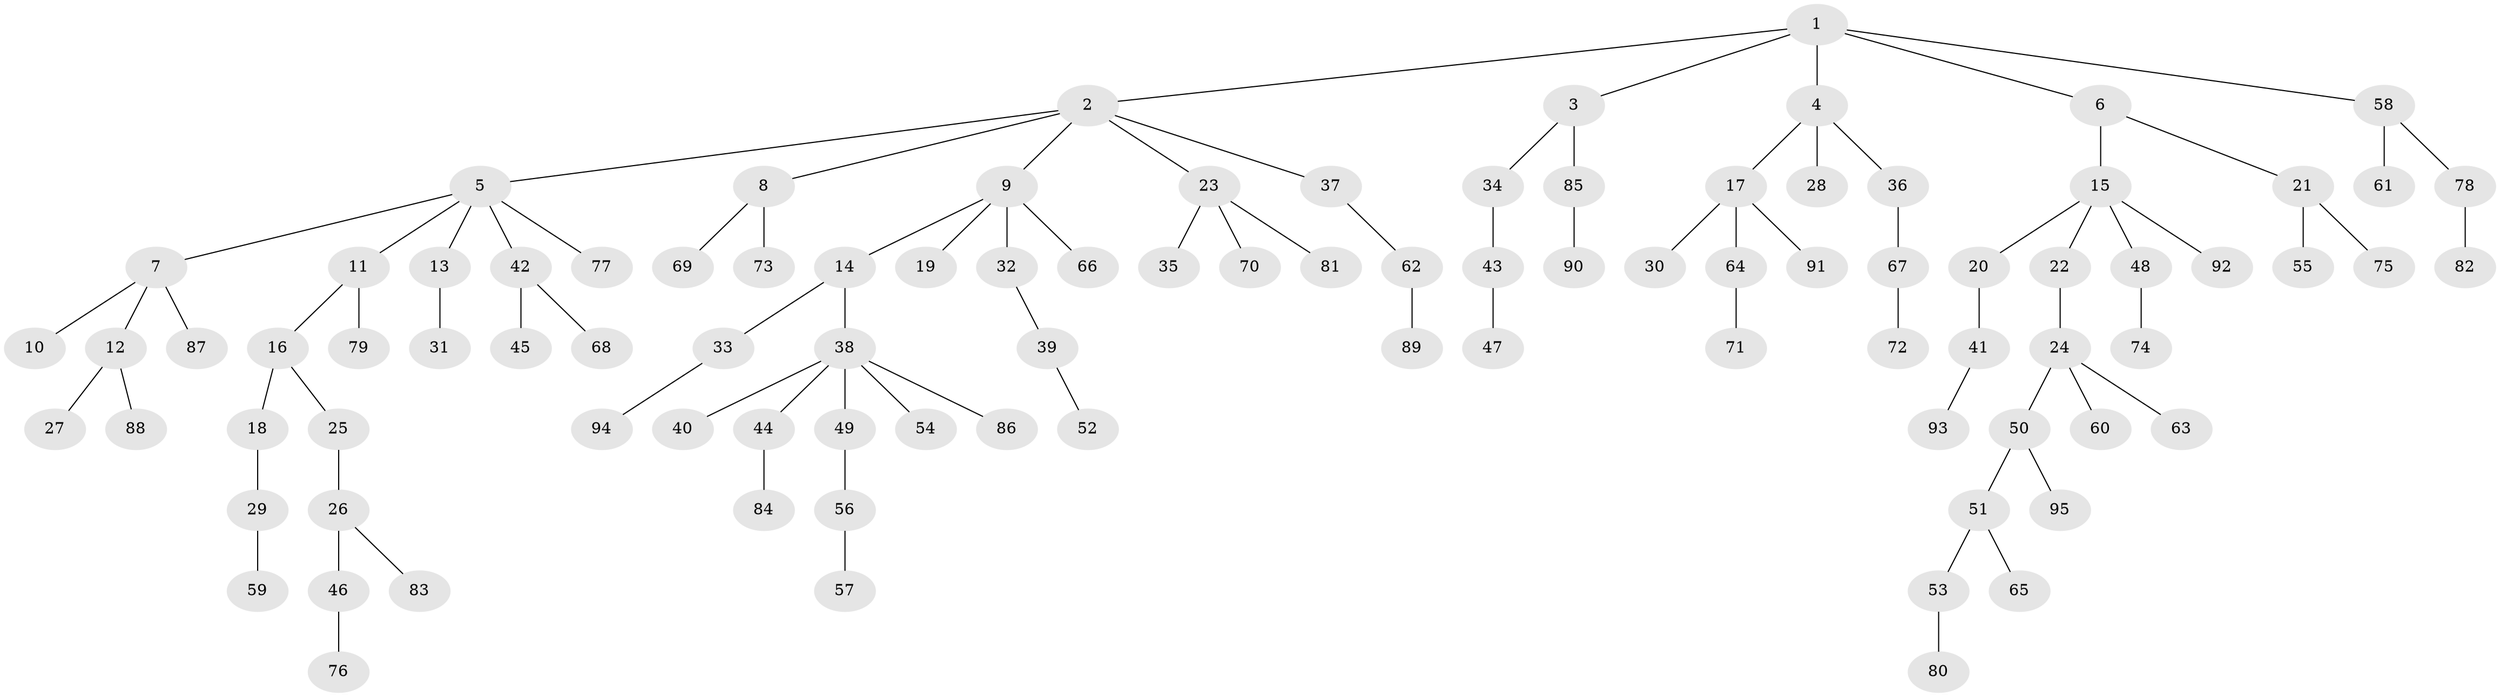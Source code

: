 // coarse degree distribution, {6: 0.034482758620689655, 4: 0.10344827586206896, 2: 0.3103448275862069, 3: 0.06896551724137931, 1: 0.4827586206896552}
// Generated by graph-tools (version 1.1) at 2025/51/03/04/25 22:51:55]
// undirected, 95 vertices, 94 edges
graph export_dot {
  node [color=gray90,style=filled];
  1;
  2;
  3;
  4;
  5;
  6;
  7;
  8;
  9;
  10;
  11;
  12;
  13;
  14;
  15;
  16;
  17;
  18;
  19;
  20;
  21;
  22;
  23;
  24;
  25;
  26;
  27;
  28;
  29;
  30;
  31;
  32;
  33;
  34;
  35;
  36;
  37;
  38;
  39;
  40;
  41;
  42;
  43;
  44;
  45;
  46;
  47;
  48;
  49;
  50;
  51;
  52;
  53;
  54;
  55;
  56;
  57;
  58;
  59;
  60;
  61;
  62;
  63;
  64;
  65;
  66;
  67;
  68;
  69;
  70;
  71;
  72;
  73;
  74;
  75;
  76;
  77;
  78;
  79;
  80;
  81;
  82;
  83;
  84;
  85;
  86;
  87;
  88;
  89;
  90;
  91;
  92;
  93;
  94;
  95;
  1 -- 2;
  1 -- 3;
  1 -- 4;
  1 -- 6;
  1 -- 58;
  2 -- 5;
  2 -- 8;
  2 -- 9;
  2 -- 23;
  2 -- 37;
  3 -- 34;
  3 -- 85;
  4 -- 17;
  4 -- 28;
  4 -- 36;
  5 -- 7;
  5 -- 11;
  5 -- 13;
  5 -- 42;
  5 -- 77;
  6 -- 15;
  6 -- 21;
  7 -- 10;
  7 -- 12;
  7 -- 87;
  8 -- 69;
  8 -- 73;
  9 -- 14;
  9 -- 19;
  9 -- 32;
  9 -- 66;
  11 -- 16;
  11 -- 79;
  12 -- 27;
  12 -- 88;
  13 -- 31;
  14 -- 33;
  14 -- 38;
  15 -- 20;
  15 -- 22;
  15 -- 48;
  15 -- 92;
  16 -- 18;
  16 -- 25;
  17 -- 30;
  17 -- 64;
  17 -- 91;
  18 -- 29;
  20 -- 41;
  21 -- 55;
  21 -- 75;
  22 -- 24;
  23 -- 35;
  23 -- 70;
  23 -- 81;
  24 -- 50;
  24 -- 60;
  24 -- 63;
  25 -- 26;
  26 -- 46;
  26 -- 83;
  29 -- 59;
  32 -- 39;
  33 -- 94;
  34 -- 43;
  36 -- 67;
  37 -- 62;
  38 -- 40;
  38 -- 44;
  38 -- 49;
  38 -- 54;
  38 -- 86;
  39 -- 52;
  41 -- 93;
  42 -- 45;
  42 -- 68;
  43 -- 47;
  44 -- 84;
  46 -- 76;
  48 -- 74;
  49 -- 56;
  50 -- 51;
  50 -- 95;
  51 -- 53;
  51 -- 65;
  53 -- 80;
  56 -- 57;
  58 -- 61;
  58 -- 78;
  62 -- 89;
  64 -- 71;
  67 -- 72;
  78 -- 82;
  85 -- 90;
}
